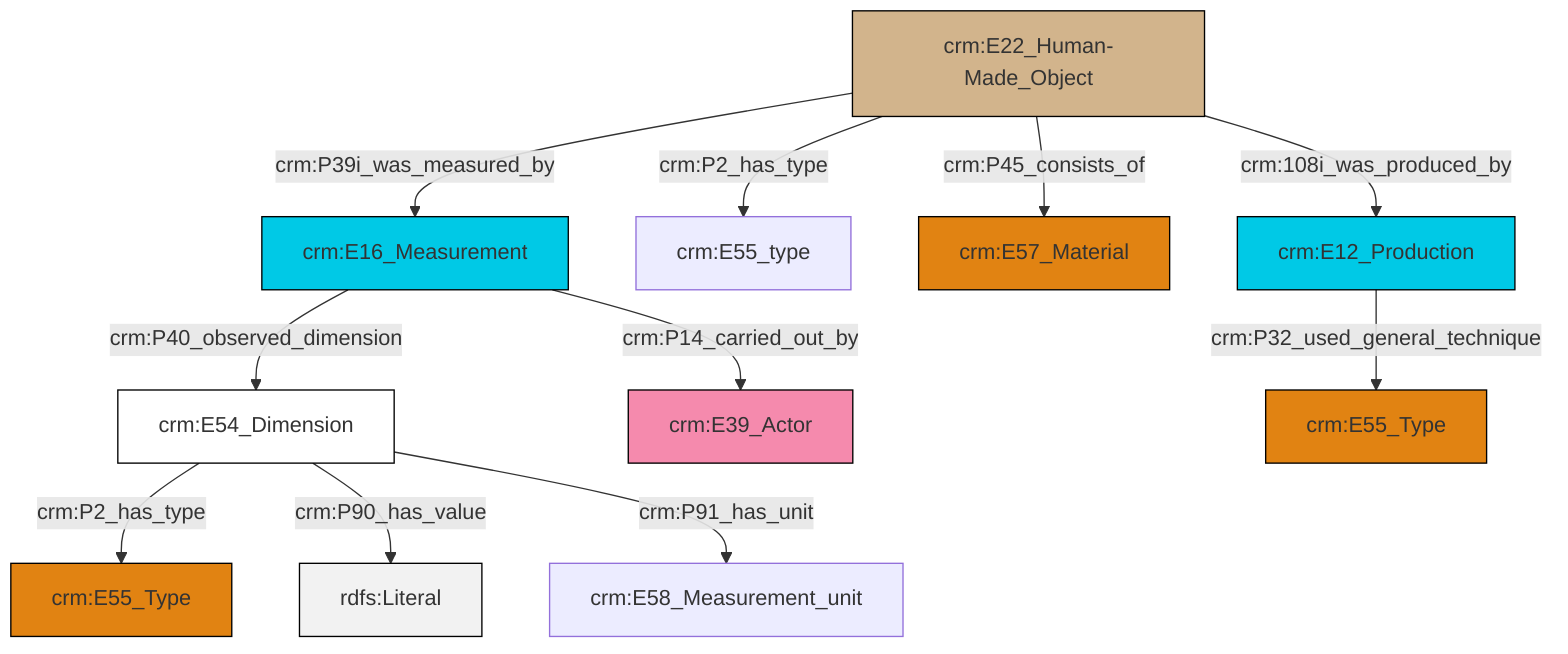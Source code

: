 graph TD
classDef Literal fill:#f2f2f2,stroke:#000000;
classDef CRM_Entity fill:#FFFFFF,stroke:#000000;
classDef Temporal_Entity fill:#00C9E6, stroke:#000000;
classDef Type fill:#E18312, stroke:#000000;
classDef Time-Span fill:#2C9C91, stroke:#000000;
classDef Appellation fill:#FFEB7F, stroke:#000000;
classDef Place fill:#008836, stroke:#000000;
classDef Persistent_Item fill:#B266B2, stroke:#000000;
classDef Conceptual_Object fill:#FFD700, stroke:#000000;
classDef Physical_Thing fill:#D2B48C, stroke:#000000;
classDef Actor fill:#f58aad, stroke:#000000;
classDef PC_Classes fill:#4ce600, stroke:#000000;
classDef Multi fill:#cccccc,stroke:#000000;

0["crm:E16_Measurement"]:::Temporal_Entity -->|crm:P40_observed_dimension| 1["crm:E54_Dimension"]:::CRM_Entity
2["crm:E22_Human-Made_Object"]:::Physical_Thing -->|crm:108i_was_produced_by| 10["crm:E12_Production"]:::Temporal_Entity
1["crm:E54_Dimension"]:::CRM_Entity -->|crm:P2_has_type| 15["crm:E55_Type"]:::Type
2["crm:E22_Human-Made_Object"]:::Physical_Thing -->|crm:P45_consists_of| 6["crm:E57_Material"]:::Type
1["crm:E54_Dimension"]:::CRM_Entity -->|crm:P90_has_value| 17[rdfs:Literal]:::Literal
1["crm:E54_Dimension"]:::CRM_Entity -->|crm:P91_has_unit| 8["crm:E58_Measurement_unit"]:::Default
2["crm:E22_Human-Made_Object"]:::Physical_Thing -->|crm:P2_has_type| 4["crm:E55_type"]:::Default
0["crm:E16_Measurement"]:::Temporal_Entity -->|crm:P14_carried_out_by| 11["crm:E39_Actor"]:::Actor
10["crm:E12_Production"]:::Temporal_Entity -->|crm:P32_used_general_technique| 13["crm:E55_Type"]:::Type
2["crm:E22_Human-Made_Object"]:::Physical_Thing -->|crm:P39i_was_measured_by| 0["crm:E16_Measurement"]:::Temporal_Entity